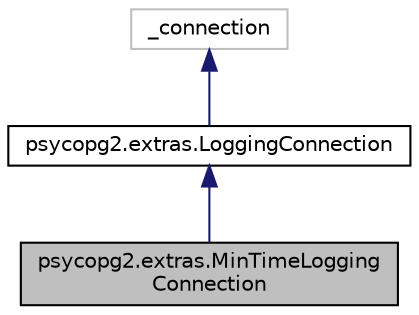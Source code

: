 digraph "psycopg2.extras.MinTimeLoggingConnection"
{
 // LATEX_PDF_SIZE
  edge [fontname="Helvetica",fontsize="10",labelfontname="Helvetica",labelfontsize="10"];
  node [fontname="Helvetica",fontsize="10",shape=record];
  Node1 [label="psycopg2.extras.MinTimeLogging\lConnection",height=0.2,width=0.4,color="black", fillcolor="grey75", style="filled", fontcolor="black",tooltip=" "];
  Node2 -> Node1 [dir="back",color="midnightblue",fontsize="10",style="solid"];
  Node2 [label="psycopg2.extras.LoggingConnection",height=0.2,width=0.4,color="black", fillcolor="white", style="filled",URL="$classpsycopg2_1_1extras_1_1_logging_connection.html",tooltip=" "];
  Node3 -> Node2 [dir="back",color="midnightblue",fontsize="10",style="solid"];
  Node3 [label="_connection",height=0.2,width=0.4,color="grey75", fillcolor="white", style="filled",tooltip=" "];
}
